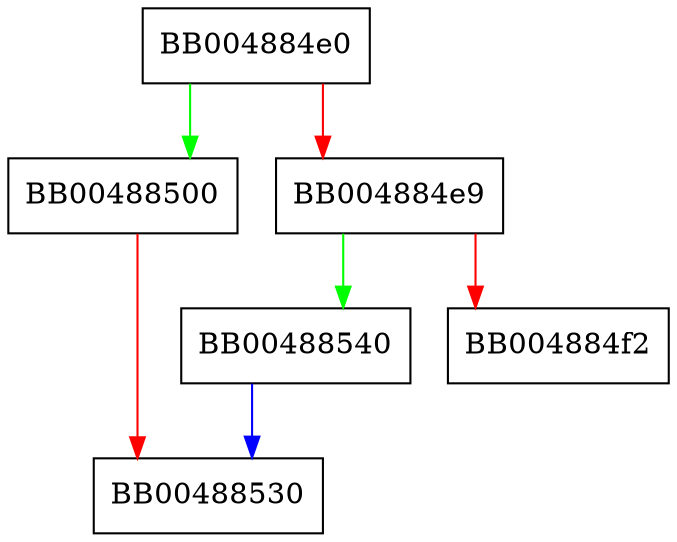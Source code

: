 digraph SSL_new {
  node [shape="box"];
  graph [splines=ortho];
  BB004884e0 -> BB00488500 [color="green"];
  BB004884e0 -> BB004884e9 [color="red"];
  BB004884e9 -> BB00488540 [color="green"];
  BB004884e9 -> BB004884f2 [color="red"];
  BB00488500 -> BB00488530 [color="red"];
  BB00488540 -> BB00488530 [color="blue"];
}